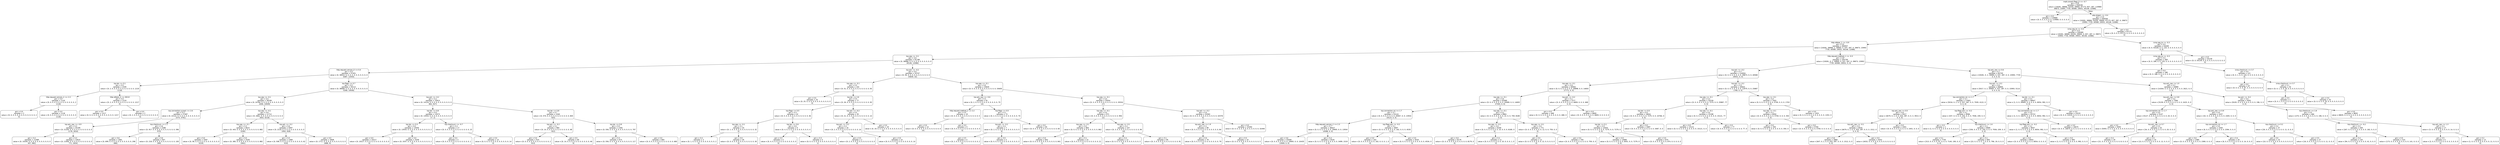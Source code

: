 digraph Tree {
node [shape=box, style="rounded", color="black", fontname="helvetica"] ;
edge [fontname="helvetica"] ;
0 [label="mqtt.conack.flags_0 <= -0.7\ngini = 0.9\nsamples = 556538\nvalue = [19281, 38966, 54330, 39900, 97173, 657, 287, 119980\n39873, 15993, 7735, 40580, 29551, 40146, 12086]"] ;
1 [label="gini = 0.0\nsamples = 119980\nvalue = [0, 0, 0, 0, 0, 0, 0, 119980, 0, 0, 0, 0, 0\n0, 0]"] ;
0 -> 1 [labeldistance=2.5, labelangle=45, headlabel="True"] ;
2 [label="udp.stream <= -0.4\ngini = 0.9\nsamples = 436558\nvalue = [19281, 38966, 54330, 39900, 97173, 657, 287, 0, 39873\n15993, 7735, 40580, 29551, 40146, 12086]"] ;
0 -> 2 [labeldistance=2.5, labelangle=-45, headlabel="False"] ;
3 [label="icmp.seq_le <= -0.3\ngini = 0.9\nsamples = 339385\nvalue = [19281, 38966, 54330, 39900, 0, 657, 287, 0, 39873\n15993, 7735, 40580, 29551, 40146, 12086]"] ;
2 -> 3 ;
4 [label="http.referer_1 <= -0.9\ngini = 0.9\nsamples = 284937\nvalue = [19281, 38966, 2, 39900, 0, 537, 287, 0, 39873, 15993\n7735, 40580, 29551, 40146, 12086]"] ;
3 -> 4 ;
5 [label="tcp.seq <= -0.1\ngini = 0.6\nsamples = 91198\nvalue = [0, 38966, 0, 0, 0, 0, 0, 0, 0, 0, 0, 0, 0\n40146, 12086]"] ;
4 -> 5 ;
6 [label="http.request.version_0 <= 0.4\ngini = 0.5\nsamples = 57451\nvalue = [0, 38910, 0, 0, 0, 0, 0, 0, 0, 0, 0, 0, 0\n6487, 12054]"] ;
5 -> 6 ;
7 [label="tcp.len <= 0.1\ngini = 0.5\nsamples = 2339\nvalue = [0, 2, 0, 0, 0, 0, 0, 0, 0, 0, 0, 0, 0, 1219\n1118]"] ;
6 -> 7 ;
8 [label="http.request.version_2 <= 2.3\ngini = 0.0\nsamples = 1120\nvalue = [0, 0, 0, 0, 0, 0, 0, 0, 0, 0, 0, 0, 0, 2\n1118]"] ;
7 -> 8 ;
9 [label="gini = 0.0\nsamples = 2\nvalue = [0, 0, 0, 0, 0, 0, 0, 0, 0, 0, 0, 0, 0, 2\n0]"] ;
8 -> 9 ;
10 [label="gini = 0.0\nsamples = 1118\nvalue = [0, 0, 0, 0, 0, 0, 0, 0, 0, 0, 0, 0, 0, 0\n1118]"] ;
8 -> 10 ;
11 [label="http.referer_4 <= 263.8\ngini = 0.0\nsamples = 1219\nvalue = [0, 2, 0, 0, 0, 0, 0, 0, 0, 0, 0, 0, 0, 1217\n0]"] ;
7 -> 11 ;
12 [label="gini = 0.0\nsamples = 1217\nvalue = [0, 0, 0, 0, 0, 0, 0, 0, 0, 0, 0, 0, 0, 1217\n0]"] ;
11 -> 12 ;
13 [label="gini = 0.0\nsamples = 2\nvalue = [0, 2, 0, 0, 0, 0, 0, 0, 0, 0, 0, 0, 0, 0\n0]"] ;
11 -> 13 ;
14 [label="tcp.flags <= 0.7\ngini = 0.5\nsamples = 55112\nvalue = [0, 38908, 0, 0, 0, 0, 0, 0, 0, 0, 0, 0, 0\n5268, 10936]"] ;
6 -> 14 ;
15 [label="tcp.seq <= -0.1\ngini = 0.5\nsamples = 39199\nvalue = [0, 24784, 0, 0, 0, 0, 0, 0, 0, 0, 0, 0, 0\n4406, 10009]"] ;
14 -> 15 ;
16 [label="tcp.connection.synack <= 2.6\ngini = 0.3\nsamples = 27487\nvalue = [0, 22122, 0, 0, 0, 0, 0, 0, 0, 0, 0, 0, 0\n1574, 3791]"] ;
15 -> 16 ;
17 [label="tcp.ack_raw <= -0.9\ngini = 0.3\nsamples = 25199\nvalue = [0, 21205, 0, 0, 0, 0, 0, 0, 0, 0, 0, 0, 0\n1178, 2816]"] ;
16 -> 17 ;
18 [label="gini = 0.2\nsamples = 11589\nvalue = [0, 10200, 0, 0, 0, 0, 0, 0, 0, 0, 0, 0, 0\n407, 982]"] ;
17 -> 18 ;
19 [label="gini = 0.3\nsamples = 13610\nvalue = [0, 11005, 0, 0, 0, 0, 0, 0, 0, 0, 0, 0, 0\n771, 1834]"] ;
17 -> 19 ;
20 [label="tcp.checksum <= 1.1\ngini = 0.6\nsamples = 2288\nvalue = [0, 917, 0, 0, 0, 0, 0, 0, 0, 0, 0, 0, 0, 396\n975]"] ;
16 -> 20 ;
21 [label="gini = 0.6\nsamples = 1681\nvalue = [0, 699, 0, 0, 0, 0, 0, 0, 0, 0, 0, 0, 0, 296\n686]"] ;
20 -> 21 ;
22 [label="gini = 0.6\nsamples = 607\nvalue = [0, 218, 0, 0, 0, 0, 0, 0, 0, 0, 0, 0, 0, 100\n289]"] ;
20 -> 22 ;
23 [label="tcp.seq <= -0.1\ngini = 0.6\nsamples = 11712\nvalue = [0, 2662, 0, 0, 0, 0, 0, 0, 0, 0, 0, 0, 0\n2832, 6218]"] ;
15 -> 23 ;
24 [label="tcp.seq <= -0.1\ngini = 0.3\nsamples = 6615\nvalue = [0, 443, 0, 0, 0, 0, 0, 0, 0, 0, 0, 0, 0, 882\n5290]"] ;
23 -> 24 ;
25 [label="gini = 0.0\nsamples = 3287\nvalue = [0, 58, 0, 0, 0, 0, 0, 0, 0, 0, 0, 0, 0, 0\n3229]"] ;
24 -> 25 ;
26 [label="gini = 0.5\nsamples = 3328\nvalue = [0, 385, 0, 0, 0, 0, 0, 0, 0, 0, 0, 0, 0, 882\n2061]"] ;
24 -> 26 ;
27 [label="tcp.ack <= -0.2\ngini = 0.6\nsamples = 5097\nvalue = [0, 2219, 0, 0, 0, 0, 0, 0, 0, 0, 0, 0, 0\n1950, 928]"] ;
23 -> 27 ;
28 [label="gini = 0.5\nsamples = 1489\nvalue = [0, 508, 0, 0, 0, 0, 0, 0, 0, 0, 0, 0, 0, 62\n919]"] ;
27 -> 28 ;
29 [label="gini = 0.5\nsamples = 3608\nvalue = [0, 1711, 0, 0, 0, 0, 0, 0, 0, 0, 0, 0, 0\n1888, 9]"] ;
27 -> 29 ;
30 [label="tcp.ack <= -0.2\ngini = 0.2\nsamples = 15913\nvalue = [0, 14124, 0, 0, 0, 0, 0, 0, 0, 0, 0, 0, 0\n862, 927]"] ;
14 -> 30 ;
31 [label="tcp.len <= 0.8\ngini = 0.0\nsamples = 13573\nvalue = [0, 13554, 0, 0, 0, 0, 0, 0, 0, 0, 0, 0, 0\n17, 2]"] ;
30 -> 31 ;
32 [label="tcp.len <= 0.3\ngini = 0.0\nsamples = 13556\nvalue = [0, 13554, 0, 0, 0, 0, 0, 0, 0, 0, 0, 0, 0, 2\n0]"] ;
31 -> 32 ;
33 [label="gini = 0.0\nsamples = 10217\nvalue = [0, 10217, 0, 0, 0, 0, 0, 0, 0, 0, 0, 0, 0, 0\n0]"] ;
32 -> 33 ;
34 [label="gini = 0.0\nsamples = 3339\nvalue = [0, 3337, 0, 0, 0, 0, 0, 0, 0, 0, 0, 0, 0, 2\n0]"] ;
32 -> 34 ;
35 [label="tcp.checksum <= -0.7\ngini = 0.2\nsamples = 17\nvalue = [0, 0, 0, 0, 0, 0, 0, 0, 0, 0, 0, 0, 0, 15\n2]"] ;
31 -> 35 ;
36 [label="gini = 0.4\nsamples = 3\nvalue = [0, 0, 0, 0, 0, 0, 0, 0, 0, 0, 0, 0, 0, 1\n2]"] ;
35 -> 36 ;
37 [label="gini = 0.0\nsamples = 14\nvalue = [0, 0, 0, 0, 0, 0, 0, 0, 0, 0, 0, 0, 0, 14\n0]"] ;
35 -> 37 ;
38 [label="tcp.len <= 0.8\ngini = 0.7\nsamples = 2340\nvalue = [0, 570, 0, 0, 0, 0, 0, 0, 0, 0, 0, 0, 0, 845\n925]"] ;
30 -> 38 ;
39 [label="tcp.ack <= -0.2\ngini = 0.1\nsamples = 984\nvalue = [0, 14, 0, 0, 0, 0, 0, 0, 0, 0, 0, 0, 0, 48\n922]"] ;
38 -> 39 ;
40 [label="gini = 0.0\nsamples = 915\nvalue = [0, 0, 0, 0, 0, 0, 0, 0, 0, 0, 0, 0, 0, 2\n913]"] ;
39 -> 40 ;
41 [label="gini = 0.5\nsamples = 69\nvalue = [0, 14, 0, 0, 0, 0, 0, 0, 0, 0, 0, 0, 0, 46\n9]"] ;
39 -> 41 ;
42 [label="tcp.len <= 0.8\ngini = 0.5\nsamples = 1356\nvalue = [0, 556, 0, 0, 0, 0, 0, 0, 0, 0, 0, 0, 0, 797\n3]"] ;
38 -> 42 ;
43 [label="gini = 0.3\nsamples = 673\nvalue = [0, 556, 0, 0, 0, 0, 0, 0, 0, 0, 0, 0, 0, 117\n0]"] ;
42 -> 43 ;
44 [label="gini = 0.0\nsamples = 683\nvalue = [0, 0, 0, 0, 0, 0, 0, 0, 0, 0, 0, 0, 0, 680\n3]"] ;
42 -> 44 ;
45 [label="tcp.ack <= -0.2\ngini = 0.0\nsamples = 33747\nvalue = [0, 56, 0, 0, 0, 0, 0, 0, 0, 0, 0, 0, 0\n33659, 32]"] ;
5 -> 45 ;
46 [label="tcp.seq <= -0.1\ngini = 0.5\nsamples = 102\nvalue = [0, 51, 0, 0, 0, 0, 0, 0, 0, 0, 0, 0, 0, 50\n1]"] ;
45 -> 46 ;
47 [label="gini = 0.0\nsamples = 25\nvalue = [0, 25, 0, 0, 0, 0, 0, 0, 0, 0, 0, 0, 0, 0\n0]"] ;
46 -> 47 ;
48 [label="tcp.len <= 2.6\ngini = 0.5\nsamples = 77\nvalue = [0, 26, 0, 0, 0, 0, 0, 0, 0, 0, 0, 0, 0, 50\n1]"] ;
46 -> 48 ;
49 [label="tcp.flags <= 0.5\ngini = 0.3\nsamples = 42\nvalue = [0, 5, 0, 0, 0, 0, 0, 0, 0, 0, 0, 0, 0, 36\n1]"] ;
48 -> 49 ;
50 [label="tcp.seq <= -0.1\ngini = 0.1\nsamples = 33\nvalue = [0, 1, 0, 0, 0, 0, 0, 0, 0, 0, 0, 0, 0, 32\n0]"] ;
49 -> 50 ;
51 [label="gini = 0.4\nsamples = 3\nvalue = [0, 1, 0, 0, 0, 0, 0, 0, 0, 0, 0, 0, 0, 2\n0]"] ;
50 -> 51 ;
52 [label="gini = 0.0\nsamples = 30\nvalue = [0, 0, 0, 0, 0, 0, 0, 0, 0, 0, 0, 0, 0, 30\n0]"] ;
50 -> 52 ;
53 [label="tcp.len <= 0.6\ngini = 0.6\nsamples = 9\nvalue = [0, 4, 0, 0, 0, 0, 0, 0, 0, 0, 0, 0, 0, 4\n1]"] ;
49 -> 53 ;
54 [label="gini = 0.0\nsamples = 4\nvalue = [0, 4, 0, 0, 0, 0, 0, 0, 0, 0, 0, 0, 0, 0\n0]"] ;
53 -> 54 ;
55 [label="gini = 0.3\nsamples = 5\nvalue = [0, 0, 0, 0, 0, 0, 0, 0, 0, 0, 0, 0, 0, 4\n1]"] ;
53 -> 55 ;
56 [label="tcp.ack <= -0.2\ngini = 0.5\nsamples = 35\nvalue = [0, 21, 0, 0, 0, 0, 0, 0, 0, 0, 0, 0, 0, 14\n0]"] ;
48 -> 56 ;
57 [label="tcp.ack <= -0.2\ngini = 0.2\nsamples = 16\nvalue = [0, 2, 0, 0, 0, 0, 0, 0, 0, 0, 0, 0, 0, 14\n0]"] ;
56 -> 57 ;
58 [label="gini = 0.0\nsamples = 2\nvalue = [0, 2, 0, 0, 0, 0, 0, 0, 0, 0, 0, 0, 0, 0\n0]"] ;
57 -> 58 ;
59 [label="gini = 0.0\nsamples = 14\nvalue = [0, 0, 0, 0, 0, 0, 0, 0, 0, 0, 0, 0, 0, 14\n0]"] ;
57 -> 59 ;
60 [label="gini = 0.0\nsamples = 19\nvalue = [0, 19, 0, 0, 0, 0, 0, 0, 0, 0, 0, 0, 0, 0\n0]"] ;
56 -> 60 ;
61 [label="tcp.seq <= -0.1\ngini = 0.0\nsamples = 33645\nvalue = [0, 5, 0, 0, 0, 0, 0, 0, 0, 0, 0, 0, 0, 33609\n31]"] ;
45 -> 61 ;
62 [label="tcp.ack_raw <= -0.6\ngini = 0.3\nsamples = 91\nvalue = [0, 2, 0, 0, 0, 0, 0, 0, 0, 0, 0, 0, 0, 75\n14]"] ;
61 -> 62 ;
63 [label="http.request.method_2 <= 2.2\ngini = 0.4\nsamples = 19\nvalue = [0, 0, 0, 0, 0, 0, 0, 0, 0, 0, 0, 0, 0, 5\n14]"] ;
62 -> 63 ;
64 [label="gini = 0.0\nsamples = 14\nvalue = [0, 0, 0, 0, 0, 0, 0, 0, 0, 0, 0, 0, 0, 0\n14]"] ;
63 -> 64 ;
65 [label="gini = 0.0\nsamples = 5\nvalue = [0, 0, 0, 0, 0, 0, 0, 0, 0, 0, 0, 0, 0, 5\n0]"] ;
63 -> 65 ;
66 [label="tcp.flags <= 0.5\ngini = 0.1\nsamples = 72\nvalue = [0, 2, 0, 0, 0, 0, 0, 0, 0, 0, 0, 0, 0, 70\n0]"] ;
62 -> 66 ;
67 [label="tcp.ack <= -0.2\ngini = 0.4\nsamples = 7\nvalue = [0, 2, 0, 0, 0, 0, 0, 0, 0, 0, 0, 0, 0, 5\n0]"] ;
66 -> 67 ;
68 [label="gini = 0.5\nsamples = 4\nvalue = [0, 2, 0, 0, 0, 0, 0, 0, 0, 0, 0, 0, 0, 2\n0]"] ;
67 -> 68 ;
69 [label="gini = 0.0\nsamples = 3\nvalue = [0, 0, 0, 0, 0, 0, 0, 0, 0, 0, 0, 0, 0, 3\n0]"] ;
67 -> 69 ;
70 [label="gini = 0.0\nsamples = 65\nvalue = [0, 0, 0, 0, 0, 0, 0, 0, 0, 0, 0, 0, 0, 65\n0]"] ;
66 -> 70 ;
71 [label="tcp.seq <= -0.1\ngini = 0.0\nsamples = 33554\nvalue = [0, 3, 0, 0, 0, 0, 0, 0, 0, 0, 0, 0, 0, 33534\n17]"] ;
61 -> 71 ;
72 [label="tcp.seq <= -0.1\ngini = 0.0\nsamples = 971\nvalue = [0, 3, 0, 0, 0, 0, 0, 0, 0, 0, 0, 0, 0, 956\n12]"] ;
71 -> 72 ;
73 [label="tcp.seq <= -0.1\ngini = 0.0\nsamples = 864\nvalue = [0, 0, 0, 0, 0, 0, 0, 0, 0, 0, 0, 0, 0, 862\n2]"] ;
72 -> 73 ;
74 [label="gini = 0.0\nsamples = 842\nvalue = [0, 0, 0, 0, 0, 0, 0, 0, 0, 0, 0, 0, 0, 841\n1]"] ;
73 -> 74 ;
75 [label="gini = 0.1\nsamples = 22\nvalue = [0, 0, 0, 0, 0, 0, 0, 0, 0, 0, 0, 0, 0, 21\n1]"] ;
73 -> 75 ;
76 [label="tcp.seq <= -0.1\ngini = 0.2\nsamples = 107\nvalue = [0, 3, 0, 0, 0, 0, 0, 0, 0, 0, 0, 0, 0, 94\n10]"] ;
72 -> 76 ;
77 [label="gini = 0.4\nsamples = 12\nvalue = [0, 0, 0, 0, 0, 0, 0, 0, 0, 0, 0, 0, 0, 3\n9]"] ;
76 -> 77 ;
78 [label="gini = 0.1\nsamples = 95\nvalue = [0, 3, 0, 0, 0, 0, 0, 0, 0, 0, 0, 0, 0, 91\n1]"] ;
76 -> 78 ;
79 [label="tcp.ack <= -0.2\ngini = 0.0\nsamples = 32583\nvalue = [0, 0, 0, 0, 0, 0, 0, 0, 0, 0, 0, 0, 0, 32578\n5]"] ;
71 -> 79 ;
80 [label="tcp.ack_raw <= 1.9\ngini = 0.1\nsamples = 89\nvalue = [0, 0, 0, 0, 0, 0, 0, 0, 0, 0, 0, 0, 0, 84\n5]"] ;
79 -> 80 ;
81 [label="gini = 0.0\nsamples = 79\nvalue = [0, 0, 0, 0, 0, 0, 0, 0, 0, 0, 0, 0, 0, 79\n0]"] ;
80 -> 81 ;
82 [label="gini = 0.5\nsamples = 10\nvalue = [0, 0, 0, 0, 0, 0, 0, 0, 0, 0, 0, 0, 0, 5\n5]"] ;
80 -> 82 ;
83 [label="gini = 0.0\nsamples = 32494\nvalue = [0, 0, 0, 0, 0, 0, 0, 0, 0, 0, 0, 0, 0, 32494\n0]"] ;
79 -> 83 ;
84 [label="http.request.method_1 <= -0.3\ngini = 0.8\nsamples = 193739\nvalue = [19281, 0, 2, 39900, 0, 537, 287, 0, 39873, 15993\n7735, 40580, 29551, 0, 0]"] ;
4 -> 84 ;
85 [label="tcp.ack <= -0.2\ngini = 0.7\nsamples = 110004\nvalue = [0, 0, 0, 0, 0, 0, 0, 0, 39873, 0, 0, 40580\n29551, 0, 0]"] ;
84 -> 85 ;
86 [label="tcp.seq <= -0.1\ngini = 0.6\nsamples = 69362\nvalue = [0, 0, 0, 0, 0, 0, 0, 0, 26898, 0, 0, 14693\n27771, 0, 0]"] ;
85 -> 86 ;
87 [label="tcp.seq <= -0.1\ngini = 0.6\nsamples = 62085\nvalue = [0, 0, 0, 0, 0, 0, 0, 0, 20089, 0, 0, 14693\n27303, 0, 0]"] ;
86 -> 87 ;
88 [label="tcp.connection.rst <= 1.7\ngini = 0.7\nsamples = 53124\nvalue = [0, 0, 0, 0, 0, 0, 0, 0, 20067, 0, 0, 13934\n19123, 0, 0]"] ;
87 -> 88 ;
89 [label="http.request.version_2 <= 2.3\ngini = 0.7\nsamples = 48427\nvalue = [0, 0, 0, 0, 0, 0, 0, 0, 19905, 0, 0, 13934\n14588, 0, 0]"] ;
88 -> 89 ;
90 [label="gini = 0.6\nsamples = 43409\nvalue = [0, 0, 0, 0, 0, 0, 0, 0, 19905, 0, 0, 10435\n13069, 0, 0]"] ;
89 -> 90 ;
91 [label="gini = 0.4\nsamples = 5018\nvalue = [0, 0, 0, 0, 0, 0, 0, 0, 0, 0, 0, 3499, 1519\n0, 0]"] ;
89 -> 91 ;
92 [label="tcp.flags.ack <= -0.2\ngini = 0.1\nsamples = 4697\nvalue = [0, 0, 0, 0, 0, 0, 0, 0, 162, 0, 0, 0, 4535\n0, 0]"] ;
88 -> 92 ;
93 [label="gini = 0.0\nsamples = 163\nvalue = [0, 0, 0, 0, 0, 0, 0, 0, 162, 0, 0, 0, 1, 0\n0]"] ;
92 -> 93 ;
94 [label="gini = 0.0\nsamples = 4534\nvalue = [0, 0, 0, 0, 0, 0, 0, 0, 0, 0, 0, 0, 4534, 0\n0]"] ;
92 -> 94 ;
95 [label="tcp.seq <= -0.1\ngini = 0.2\nsamples = 8961\nvalue = [0, 0, 0, 0, 0, 0, 0, 0, 22, 0, 0, 759, 8180\n0, 0]"] ;
87 -> 95 ;
96 [label="tcp.seq <= -0.1\ngini = 0.0\nsamples = 8190\nvalue = [0, 0, 0, 0, 0, 0, 0, 0, 10, 0, 0, 0, 8180, 0\n0]"] ;
95 -> 96 ;
97 [label="gini = 0.0\nsamples = 8179\nvalue = [0, 0, 0, 0, 0, 0, 0, 0, 0, 0, 0, 0, 8179, 0\n0]"] ;
96 -> 97 ;
98 [label="gini = 0.2\nsamples = 11\nvalue = [0, 0, 0, 0, 0, 0, 0, 0, 10, 0, 0, 0, 1, 0\n0]"] ;
96 -> 98 ;
99 [label="tcp.seq <= -0.1\ngini = 0.0\nsamples = 771\nvalue = [0, 0, 0, 0, 0, 0, 0, 0, 12, 0, 0, 759, 0, 0\n0]"] ;
95 -> 99 ;
100 [label="gini = 0.0\nsamples = 12\nvalue = [0, 0, 0, 0, 0, 0, 0, 0, 12, 0, 0, 0, 0, 0\n0]"] ;
99 -> 100 ;
101 [label="gini = 0.0\nsamples = 759\nvalue = [0, 0, 0, 0, 0, 0, 0, 0, 0, 0, 0, 759, 0, 0\n0]"] ;
99 -> 101 ;
102 [label="tcp.ack <= -0.2\ngini = 0.1\nsamples = 7277\nvalue = [0, 0, 0, 0, 0, 0, 0, 0, 6809, 0, 0, 0, 468\n0, 0]"] ;
86 -> 102 ;
103 [label="gini = 0.0\nsamples = 468\nvalue = [0, 0, 0, 0, 0, 0, 0, 0, 0, 0, 0, 0, 468, 0\n0]"] ;
102 -> 103 ;
104 [label="gini = 0.0\nsamples = 6809\nvalue = [0, 0, 0, 0, 0, 0, 0, 0, 6809, 0, 0, 0, 0, 0\n0]"] ;
102 -> 104 ;
105 [label="tcp.ack <= -0.2\ngini = 0.5\nsamples = 40642\nvalue = [0, 0, 0, 0, 0, 0, 0, 0, 12975, 0, 0, 25887\n1780, 0, 0]"] ;
85 -> 105 ;
106 [label="tcp.seq <= -0.1\ngini = 0.3\nsamples = 33239\nvalue = [0, 0, 0, 0, 0, 0, 0, 0, 7275, 0, 0, 25887, 77\n0, 0]"] ;
105 -> 106 ;
107 [label="tcp.len <= 0.5\ngini = 0.5\nsamples = 18041\nvalue = [0, 0, 0, 0, 0, 0, 0, 0, 7275, 0, 0, 10766, 0\n0, 0]"] ;
106 -> 107 ;
108 [label="tcp.len <= 0.1\ngini = 0.5\nsamples = 14554\nvalue = [0, 0, 0, 0, 0, 0, 0, 0, 7275, 0, 0, 7279, 0\n0, 0]"] ;
107 -> 108 ;
109 [label="gini = 0.5\nsamples = 13680\nvalue = [0, 0, 0, 0, 0, 0, 0, 0, 6401, 0, 0, 7279, 0\n0, 0]"] ;
108 -> 109 ;
110 [label="gini = 0.0\nsamples = 874\nvalue = [0, 0, 0, 0, 0, 0, 0, 0, 874, 0, 0, 0, 0, 0\n0]"] ;
108 -> 110 ;
111 [label="gini = 0.0\nsamples = 3487\nvalue = [0, 0, 0, 0, 0, 0, 0, 0, 0, 0, 0, 3487, 0, 0\n0]"] ;
107 -> 111 ;
112 [label="tcp.seq <= -0.1\ngini = 0.0\nsamples = 15198\nvalue = [0, 0, 0, 0, 0, 0, 0, 0, 0, 0, 0, 15121, 77\n0, 0]"] ;
106 -> 112 ;
113 [label="gini = 0.0\nsamples = 15121\nvalue = [0, 0, 0, 0, 0, 0, 0, 0, 0, 0, 0, 15121, 0, 0\n0]"] ;
112 -> 113 ;
114 [label="gini = 0.0\nsamples = 77\nvalue = [0, 0, 0, 0, 0, 0, 0, 0, 0, 0, 0, 0, 77, 0\n0]"] ;
112 -> 114 ;
115 [label="tcp.seq <= -0.1\ngini = 0.4\nsamples = 7403\nvalue = [0, 0, 0, 0, 0, 0, 0, 0, 5700, 0, 0, 0, 1703\n0, 0]"] ;
105 -> 115 ;
116 [label="tcp.seq <= -0.1\ngini = 0.1\nsamples = 6050\nvalue = [0, 0, 0, 0, 0, 0, 0, 0, 5700, 0, 0, 0, 350\n0, 0]"] ;
115 -> 116 ;
117 [label="gini = 0.0\nsamples = 350\nvalue = [0, 0, 0, 0, 0, 0, 0, 0, 0, 0, 0, 0, 350, 0\n0]"] ;
116 -> 117 ;
118 [label="gini = 0.0\nsamples = 5700\nvalue = [0, 0, 0, 0, 0, 0, 0, 0, 5700, 0, 0, 0, 0, 0\n0]"] ;
116 -> 118 ;
119 [label="gini = 0.0\nsamples = 1353\nvalue = [0, 0, 0, 0, 0, 0, 0, 0, 0, 0, 0, 0, 1353, 0\n0]"] ;
115 -> 119 ;
120 [label="tcp.ack_raw <= 0.6\ngini = 0.7\nsamples = 83735\nvalue = [19281, 0, 2, 39900, 0, 537, 287, 0, 0, 15993, 7735\n0, 0, 0, 0]"] ;
84 -> 120 ;
121 [label="tcp.ack <= -0.2\ngini = 0.6\nsamples = 66850\nvalue = [5017, 0, 2, 39900, 0, 537, 287, 0, 0, 15993, 5114\n0, 0, 0, 0]"] ;
120 -> 121 ;
122 [label="tcp.connection.rst <= 1.7\ngini = 0.7\nsamples = 17903\nvalue = [5016, 0, 2, 0, 0, 537, 287, 0, 0, 7939, 4122, 0\n0, 0, 0]"] ;
121 -> 122 ;
123 [label="tcp.ack_raw <= 0.5\ngini = 0.6\nsamples = 9317\nvalue = [4679, 0, 2, 0, 0, 433, 287, 0, 0, 3, 3913, 0\n0, 0, 0]"] ;
122 -> 123 ;
124 [label="tcp.ack_raw <= -0.1\ngini = 0.5\nsamples = 6916\nvalue = [4679, 0, 2, 0, 0, 433, 287, 0, 0, 3, 1512, 0\n0, 0, 0]"] ;
123 -> 124 ;
125 [label="gini = 0.6\nsamples = 2884\nvalue = [647, 0, 2, 0, 0, 433, 287, 0, 0, 3, 1512, 0, 0\n0, 0]"] ;
124 -> 125 ;
126 [label="gini = 0.0\nsamples = 4032\nvalue = [4032, 0, 0, 0, 0, 0, 0, 0, 0, 0, 0, 0, 0, 0\n0]"] ;
124 -> 126 ;
127 [label="gini = 0.0\nsamples = 2401\nvalue = [0, 0, 0, 0, 0, 0, 0, 0, 0, 0, 2401, 0, 0, 0\n0]"] ;
123 -> 127 ;
128 [label="tcp.flags.ack <= -0.2\ngini = 0.1\nsamples = 8586\nvalue = [337, 0, 0, 0, 0, 104, 0, 0, 0, 7936, 209, 0, 0\n0, 0]"] ;
122 -> 128 ;
129 [label="gini = 0.0\nsamples = 1\nvalue = [1, 0, 0, 0, 0, 0, 0, 0, 0, 0, 0, 0, 0, 0\n0]"] ;
128 -> 129 ;
130 [label="tcp.checksum <= 1.6\ngini = 0.1\nsamples = 8585\nvalue = [336, 0, 0, 0, 0, 104, 0, 0, 0, 7936, 209, 0, 0\n0, 0]"] ;
128 -> 130 ;
131 [label="gini = 0.1\nsamples = 7740\nvalue = [313, 0, 0, 0, 0, 97, 0, 0, 0, 7140, 190, 0, 0\n0, 0]"] ;
130 -> 131 ;
132 [label="gini = 0.1\nsamples = 845\nvalue = [23, 0, 0, 0, 0, 7, 0, 0, 0, 796, 19, 0, 0, 0\n0]"] ;
130 -> 132 ;
133 [label="tcp.len <= -0.1\ngini = 0.3\nsamples = 48947\nvalue = [1, 0, 0, 39900, 0, 0, 0, 0, 0, 8054, 992, 0, 0\n0, 0]"] ;
121 -> 133 ;
134 [label="tcp.connection.rst <= 1.7\ngini = 0.5\nsamples = 25722\nvalue = [1, 0, 0, 16675, 0, 0, 0, 0, 0, 8054, 992, 0, 0\n0, 0]"] ;
133 -> 134 ;
135 [label="tcp.flags.ack <= -0.2\ngini = 0.2\nsamples = 9047\nvalue = [1, 0, 0, 0, 0, 0, 0, 0, 0, 8054, 992, 0, 0\n0, 0]"] ;
134 -> 135 ;
136 [label="gini = 0.0\nsamples = 8054\nvalue = [0, 0, 0, 0, 0, 0, 0, 0, 0, 8054, 0, 0, 0, 0\n0]"] ;
135 -> 136 ;
137 [label="gini = 0.0\nsamples = 993\nvalue = [1, 0, 0, 0, 0, 0, 0, 0, 0, 0, 992, 0, 0, 0\n0]"] ;
135 -> 137 ;
138 [label="gini = 0.0\nsamples = 16675\nvalue = [0, 0, 0, 16675, 0, 0, 0, 0, 0, 0, 0, 0, 0, 0\n0]"] ;
134 -> 138 ;
139 [label="gini = 0.0\nsamples = 23225\nvalue = [0, 0, 0, 23225, 0, 0, 0, 0, 0, 0, 0, 0, 0, 0\n0]"] ;
133 -> 139 ;
140 [label="tcp.ack_raw <= 1.0\ngini = 0.3\nsamples = 16885\nvalue = [14264, 0, 0, 0, 0, 0, 0, 0, 0, 0, 2621, 0, 0\n0, 0]"] ;
120 -> 140 ;
141 [label="tcp.ack_raw <= 0.8\ngini = 0.4\nsamples = 7584\nvalue = [5159, 0, 0, 0, 0, 0, 0, 0, 0, 0, 2425, 0, 0\n0, 0]"] ;
140 -> 141 ;
142 [label="tcp.connection.rst <= 1.7\ngini = 0.0\nsamples = 5147\nvalue = [5127, 0, 0, 0, 0, 0, 0, 0, 0, 0, 20, 0, 0, 0\n0]"] ;
141 -> 142 ;
143 [label="gini = 0.0\nsamples = 5093\nvalue = [5093, 0, 0, 0, 0, 0, 0, 0, 0, 0, 0, 0, 0, 0\n0]"] ;
142 -> 143 ;
144 [label="tcp.ack_raw <= 0.7\ngini = 0.5\nsamples = 54\nvalue = [34, 0, 0, 0, 0, 0, 0, 0, 0, 0, 20, 0, 0, 0\n0]"] ;
142 -> 144 ;
145 [label="gini = 0.4\nsamples = 29\nvalue = [21, 0, 0, 0, 0, 0, 0, 0, 0, 0, 8, 0, 0, 0\n0]"] ;
144 -> 145 ;
146 [label="gini = 0.5\nsamples = 25\nvalue = [13, 0, 0, 0, 0, 0, 0, 0, 0, 0, 12, 0, 0, 0\n0]"] ;
144 -> 146 ;
147 [label="tcp.ack_raw <= 0.9\ngini = 0.0\nsamples = 2437\nvalue = [32, 0, 0, 0, 0, 0, 0, 0, 0, 0, 2405, 0, 0, 0\n0]"] ;
141 -> 147 ;
148 [label="tcp.connection.rst <= 1.7\ngini = 0.0\nsamples = 2400\nvalue = [6, 0, 0, 0, 0, 0, 0, 0, 0, 0, 2394, 0, 0, 0\n0]"] ;
147 -> 148 ;
149 [label="gini = 0.0\nsamples = 2380\nvalue = [0, 0, 0, 0, 0, 0, 0, 0, 0, 0, 2380, 0, 0, 0\n0]"] ;
148 -> 149 ;
150 [label="gini = 0.4\nsamples = 20\nvalue = [6, 0, 0, 0, 0, 0, 0, 0, 0, 0, 14, 0, 0, 0\n0]"] ;
148 -> 150 ;
151 [label="tcp.checksum <= 0.2\ngini = 0.4\nsamples = 37\nvalue = [26, 0, 0, 0, 0, 0, 0, 0, 0, 0, 11, 0, 0, 0\n0]"] ;
147 -> 151 ;
152 [label="gini = 0.0\nsamples = 10\nvalue = [10, 0, 0, 0, 0, 0, 0, 0, 0, 0, 0, 0, 0, 0\n0]"] ;
151 -> 152 ;
153 [label="gini = 0.5\nsamples = 27\nvalue = [16, 0, 0, 0, 0, 0, 0, 0, 0, 0, 11, 0, 0, 0\n0]"] ;
151 -> 153 ;
154 [label="tcp.ack <= -0.2\ngini = 0.0\nsamples = 9301\nvalue = [9105, 0, 0, 0, 0, 0, 0, 0, 0, 0, 196, 0, 0\n0, 0]"] ;
140 -> 154 ;
155 [label="tcp.checksum <= 1.8\ngini = 0.5\nsamples = 466\nvalue = [270, 0, 0, 0, 0, 0, 0, 0, 0, 0, 196, 0, 0, 0\n0]"] ;
154 -> 155 ;
156 [label="tcp.checksum <= -0.2\ngini = 0.5\nsamples = 449\nvalue = [267, 0, 0, 0, 0, 0, 0, 0, 0, 0, 182, 0, 0, 0\n0]"] ;
155 -> 156 ;
157 [label="gini = 0.4\nsamples = 135\nvalue = [94, 0, 0, 0, 0, 0, 0, 0, 0, 0, 41, 0, 0, 0\n0]"] ;
156 -> 157 ;
158 [label="gini = 0.5\nsamples = 314\nvalue = [173, 0, 0, 0, 0, 0, 0, 0, 0, 0, 141, 0, 0, 0\n0]"] ;
156 -> 158 ;
159 [label="tcp.ack_raw <= 1.3\ngini = 0.3\nsamples = 17\nvalue = [3, 0, 0, 0, 0, 0, 0, 0, 0, 0, 14, 0, 0, 0\n0]"] ;
155 -> 159 ;
160 [label="gini = 0.5\nsamples = 5\nvalue = [2, 0, 0, 0, 0, 0, 0, 0, 0, 0, 3, 0, 0, 0\n0]"] ;
159 -> 160 ;
161 [label="gini = 0.2\nsamples = 12\nvalue = [1, 0, 0, 0, 0, 0, 0, 0, 0, 0, 11, 0, 0, 0\n0]"] ;
159 -> 161 ;
162 [label="gini = 0.0\nsamples = 8835\nvalue = [8835, 0, 0, 0, 0, 0, 0, 0, 0, 0, 0, 0, 0, 0\n0]"] ;
154 -> 162 ;
163 [label="icmp.seq_le <= -0.3\ngini = 0.0\nsamples = 54448\nvalue = [0, 0, 54328, 0, 0, 120, 0, 0, 0, 0, 0, 0, 0\n0, 0]"] ;
3 -> 163 ;
164 [label="icmp.seq_le <= -0.3\ngini = 0.5\nsamples = 309\nvalue = [0, 0, 189, 0, 0, 120, 0, 0, 0, 0, 0, 0, 0, 0\n0]"] ;
163 -> 164 ;
165 [label="gini = 0.0\nsamples = 188\nvalue = [0, 0, 188, 0, 0, 0, 0, 0, 0, 0, 0, 0, 0, 0\n0]"] ;
164 -> 165 ;
166 [label="icmp.checksum <= 3.7\ngini = 0.0\nsamples = 121\nvalue = [0, 0, 1, 0, 0, 120, 0, 0, 0, 0, 0, 0, 0, 0\n0]"] ;
164 -> 166 ;
167 [label="gini = 0.0\nsamples = 87\nvalue = [0, 0, 0, 0, 0, 87, 0, 0, 0, 0, 0, 0, 0, 0\n0]"] ;
166 -> 167 ;
168 [label="icmp.checksum <= 3.7\ngini = 0.1\nsamples = 34\nvalue = [0, 0, 1, 0, 0, 33, 0, 0, 0, 0, 0, 0, 0, 0\n0]"] ;
166 -> 168 ;
169 [label="gini = 0.0\nsamples = 1\nvalue = [0, 0, 1, 0, 0, 0, 0, 0, 0, 0, 0, 0, 0, 0\n0]"] ;
168 -> 169 ;
170 [label="gini = 0.0\nsamples = 33\nvalue = [0, 0, 0, 0, 0, 33, 0, 0, 0, 0, 0, 0, 0, 0\n0]"] ;
168 -> 170 ;
171 [label="gini = 0.0\nsamples = 54139\nvalue = [0, 0, 54139, 0, 0, 0, 0, 0, 0, 0, 0, 0, 0, 0\n0]"] ;
163 -> 171 ;
172 [label="gini = 0.0\nsamples = 97173\nvalue = [0, 0, 0, 0, 97173, 0, 0, 0, 0, 0, 0, 0, 0, 0\n0]"] ;
2 -> 172 ;
}